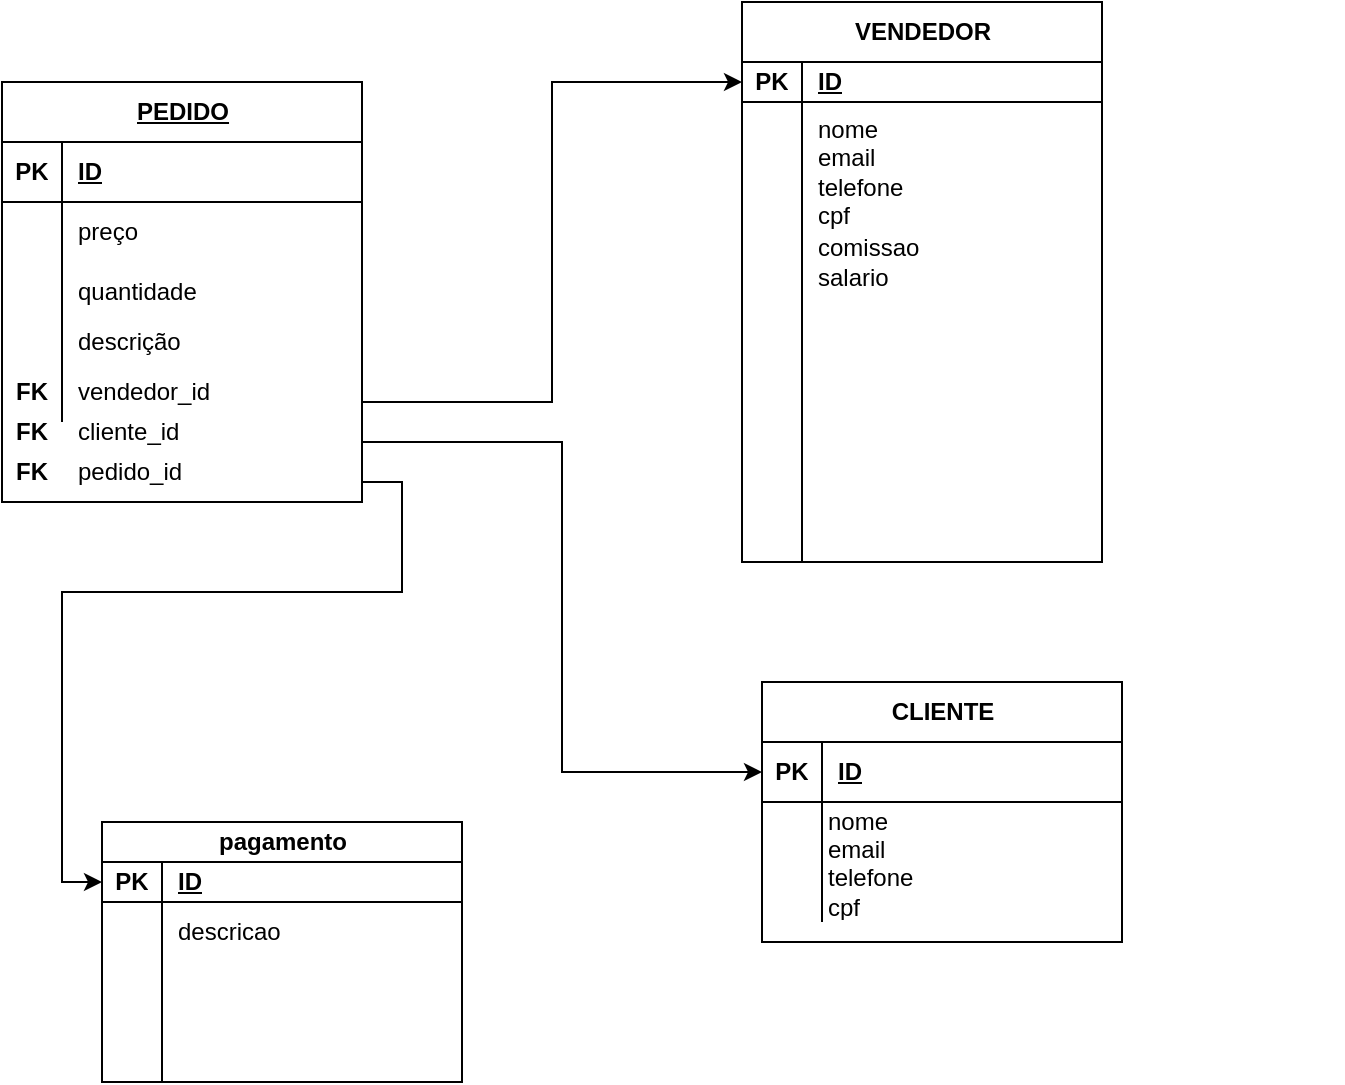 <mxfile version="28.0.7">
  <diagram name="Página-1" id="WSaj-MsuFICgk6QyXIoA">
    <mxGraphModel dx="1025" dy="769" grid="1" gridSize="10" guides="1" tooltips="1" connect="1" arrows="1" fold="1" page="1" pageScale="1" pageWidth="827" pageHeight="1169" math="0" shadow="0">
      <root>
        <mxCell id="0" />
        <mxCell id="1" parent="0" />
        <mxCell id="gEtw4NB2BQ-PfSsaX_rr-81" value="CLIENTE" style="shape=table;startSize=30;container=1;collapsible=1;childLayout=tableLayout;fixedRows=1;rowLines=0;fontStyle=1;align=center;resizeLast=1;html=1;" vertex="1" parent="1">
          <mxGeometry x="590" y="420" width="180" height="130" as="geometry" />
        </mxCell>
        <mxCell id="gEtw4NB2BQ-PfSsaX_rr-82" value="" style="shape=tableRow;horizontal=0;startSize=0;swimlaneHead=0;swimlaneBody=0;fillColor=none;collapsible=0;dropTarget=0;points=[[0,0.5],[1,0.5]];portConstraint=eastwest;top=0;left=0;right=0;bottom=1;" vertex="1" parent="gEtw4NB2BQ-PfSsaX_rr-81">
          <mxGeometry y="30" width="180" height="30" as="geometry" />
        </mxCell>
        <mxCell id="gEtw4NB2BQ-PfSsaX_rr-83" value="PK" style="shape=partialRectangle;connectable=0;fillColor=none;top=0;left=0;bottom=0;right=0;fontStyle=1;overflow=hidden;whiteSpace=wrap;html=1;" vertex="1" parent="gEtw4NB2BQ-PfSsaX_rr-82">
          <mxGeometry width="30" height="30" as="geometry">
            <mxRectangle width="30" height="30" as="alternateBounds" />
          </mxGeometry>
        </mxCell>
        <mxCell id="gEtw4NB2BQ-PfSsaX_rr-84" value="ID" style="shape=partialRectangle;connectable=0;fillColor=none;top=0;left=0;bottom=0;right=0;align=left;spacingLeft=6;fontStyle=5;overflow=hidden;whiteSpace=wrap;html=1;" vertex="1" parent="gEtw4NB2BQ-PfSsaX_rr-82">
          <mxGeometry x="30" width="150" height="30" as="geometry">
            <mxRectangle width="150" height="30" as="alternateBounds" />
          </mxGeometry>
        </mxCell>
        <mxCell id="gEtw4NB2BQ-PfSsaX_rr-85" value="" style="shape=tableRow;horizontal=0;startSize=0;swimlaneHead=0;swimlaneBody=0;fillColor=none;collapsible=0;dropTarget=0;points=[[0,0.5],[1,0.5]];portConstraint=eastwest;top=0;left=0;right=0;bottom=0;" vertex="1" parent="gEtw4NB2BQ-PfSsaX_rr-81">
          <mxGeometry y="60" width="180" height="30" as="geometry" />
        </mxCell>
        <mxCell id="gEtw4NB2BQ-PfSsaX_rr-86" value="" style="shape=partialRectangle;connectable=0;fillColor=none;top=0;left=0;bottom=0;right=0;editable=1;overflow=hidden;whiteSpace=wrap;html=1;" vertex="1" parent="gEtw4NB2BQ-PfSsaX_rr-85">
          <mxGeometry width="30" height="30" as="geometry">
            <mxRectangle width="30" height="30" as="alternateBounds" />
          </mxGeometry>
        </mxCell>
        <mxCell id="gEtw4NB2BQ-PfSsaX_rr-87" value="" style="shape=partialRectangle;connectable=0;fillColor=none;top=0;left=0;bottom=0;right=0;align=left;spacingLeft=6;overflow=hidden;whiteSpace=wrap;html=1;" vertex="1" parent="gEtw4NB2BQ-PfSsaX_rr-85">
          <mxGeometry x="30" width="150" height="30" as="geometry">
            <mxRectangle width="150" height="30" as="alternateBounds" />
          </mxGeometry>
        </mxCell>
        <mxCell id="gEtw4NB2BQ-PfSsaX_rr-88" value="" style="shape=tableRow;horizontal=0;startSize=0;swimlaneHead=0;swimlaneBody=0;fillColor=none;collapsible=0;dropTarget=0;points=[[0,0.5],[1,0.5]];portConstraint=eastwest;top=0;left=0;right=0;bottom=0;" vertex="1" parent="gEtw4NB2BQ-PfSsaX_rr-81">
          <mxGeometry y="90" width="180" height="30" as="geometry" />
        </mxCell>
        <mxCell id="gEtw4NB2BQ-PfSsaX_rr-89" value="" style="shape=partialRectangle;connectable=0;fillColor=none;top=0;left=0;bottom=0;right=0;editable=1;overflow=hidden;whiteSpace=wrap;html=1;fontStyle=1" vertex="1" parent="gEtw4NB2BQ-PfSsaX_rr-88">
          <mxGeometry width="30" height="30" as="geometry">
            <mxRectangle width="30" height="30" as="alternateBounds" />
          </mxGeometry>
        </mxCell>
        <mxCell id="gEtw4NB2BQ-PfSsaX_rr-90" value="" style="shape=partialRectangle;connectable=0;fillColor=none;top=0;left=0;bottom=0;right=0;align=left;spacingLeft=6;overflow=hidden;whiteSpace=wrap;html=1;" vertex="1" parent="gEtw4NB2BQ-PfSsaX_rr-88">
          <mxGeometry x="30" width="150" height="30" as="geometry">
            <mxRectangle width="150" height="30" as="alternateBounds" />
          </mxGeometry>
        </mxCell>
        <mxCell id="gEtw4NB2BQ-PfSsaX_rr-91" value="VENDEDOR" style="shape=table;startSize=30;container=1;collapsible=1;childLayout=tableLayout;fixedRows=1;rowLines=0;fontStyle=1;align=center;resizeLast=1;html=1;" vertex="1" parent="1">
          <mxGeometry x="580" y="80" width="180" height="280" as="geometry" />
        </mxCell>
        <mxCell id="gEtw4NB2BQ-PfSsaX_rr-92" value="" style="shape=tableRow;horizontal=0;startSize=0;swimlaneHead=0;swimlaneBody=0;fillColor=none;collapsible=0;dropTarget=0;points=[[0,0.5],[1,0.5]];portConstraint=eastwest;top=0;left=0;right=0;bottom=1;" vertex="1" parent="gEtw4NB2BQ-PfSsaX_rr-91">
          <mxGeometry y="30" width="180" height="20" as="geometry" />
        </mxCell>
        <mxCell id="gEtw4NB2BQ-PfSsaX_rr-93" value="PK" style="shape=partialRectangle;connectable=0;fillColor=none;top=0;left=0;bottom=0;right=0;fontStyle=1;overflow=hidden;whiteSpace=wrap;html=1;" vertex="1" parent="gEtw4NB2BQ-PfSsaX_rr-92">
          <mxGeometry width="30" height="20" as="geometry">
            <mxRectangle width="30" height="20" as="alternateBounds" />
          </mxGeometry>
        </mxCell>
        <mxCell id="gEtw4NB2BQ-PfSsaX_rr-94" value="ID" style="shape=partialRectangle;connectable=0;fillColor=none;top=0;left=0;bottom=0;right=0;align=left;spacingLeft=6;fontStyle=5;overflow=hidden;whiteSpace=wrap;html=1;" vertex="1" parent="gEtw4NB2BQ-PfSsaX_rr-92">
          <mxGeometry x="30" width="150" height="20" as="geometry">
            <mxRectangle width="150" height="20" as="alternateBounds" />
          </mxGeometry>
        </mxCell>
        <mxCell id="gEtw4NB2BQ-PfSsaX_rr-95" value="" style="shape=tableRow;horizontal=0;startSize=0;swimlaneHead=0;swimlaneBody=0;fillColor=none;collapsible=0;dropTarget=0;points=[[0,0.5],[1,0.5]];portConstraint=eastwest;top=0;left=0;right=0;bottom=0;" vertex="1" parent="gEtw4NB2BQ-PfSsaX_rr-91">
          <mxGeometry y="50" width="180" height="70" as="geometry" />
        </mxCell>
        <mxCell id="gEtw4NB2BQ-PfSsaX_rr-96" value="" style="shape=partialRectangle;connectable=0;fillColor=none;top=0;left=0;bottom=0;right=0;editable=1;overflow=hidden;whiteSpace=wrap;html=1;" vertex="1" parent="gEtw4NB2BQ-PfSsaX_rr-95">
          <mxGeometry width="30" height="70" as="geometry">
            <mxRectangle width="30" height="70" as="alternateBounds" />
          </mxGeometry>
        </mxCell>
        <mxCell id="gEtw4NB2BQ-PfSsaX_rr-97" value="nome&lt;div&gt;email&lt;/div&gt;&lt;div&gt;telefone&lt;/div&gt;&lt;div&gt;cpf&lt;/div&gt;" style="shape=partialRectangle;connectable=0;fillColor=none;top=0;left=0;bottom=0;right=0;align=left;spacingLeft=6;overflow=hidden;whiteSpace=wrap;html=1;" vertex="1" parent="gEtw4NB2BQ-PfSsaX_rr-95">
          <mxGeometry x="30" width="150" height="70" as="geometry">
            <mxRectangle width="150" height="70" as="alternateBounds" />
          </mxGeometry>
        </mxCell>
        <mxCell id="gEtw4NB2BQ-PfSsaX_rr-180" value="" style="shape=tableRow;horizontal=0;startSize=0;swimlaneHead=0;swimlaneBody=0;fillColor=none;collapsible=0;dropTarget=0;points=[[0,0.5],[1,0.5]];portConstraint=eastwest;top=0;left=0;right=0;bottom=0;" vertex="1" parent="gEtw4NB2BQ-PfSsaX_rr-91">
          <mxGeometry y="120" width="180" height="30" as="geometry" />
        </mxCell>
        <mxCell id="gEtw4NB2BQ-PfSsaX_rr-181" value="" style="shape=partialRectangle;connectable=0;fillColor=none;top=0;left=0;bottom=0;right=0;editable=1;overflow=hidden;whiteSpace=wrap;html=1;" vertex="1" parent="gEtw4NB2BQ-PfSsaX_rr-180">
          <mxGeometry width="30" height="30" as="geometry">
            <mxRectangle width="30" height="30" as="alternateBounds" />
          </mxGeometry>
        </mxCell>
        <mxCell id="gEtw4NB2BQ-PfSsaX_rr-182" value="" style="shape=partialRectangle;connectable=0;fillColor=none;top=0;left=0;bottom=0;right=0;align=left;spacingLeft=6;overflow=hidden;whiteSpace=wrap;html=1;" vertex="1" parent="gEtw4NB2BQ-PfSsaX_rr-180">
          <mxGeometry x="30" width="150" height="30" as="geometry">
            <mxRectangle width="150" height="30" as="alternateBounds" />
          </mxGeometry>
        </mxCell>
        <mxCell id="gEtw4NB2BQ-PfSsaX_rr-98" value="" style="shape=tableRow;horizontal=0;startSize=0;swimlaneHead=0;swimlaneBody=0;fillColor=none;collapsible=0;dropTarget=0;points=[[0,0.5],[1,0.5]];portConstraint=eastwest;top=0;left=0;right=0;bottom=0;" vertex="1" parent="gEtw4NB2BQ-PfSsaX_rr-91">
          <mxGeometry y="150" width="180" height="30" as="geometry" />
        </mxCell>
        <mxCell id="gEtw4NB2BQ-PfSsaX_rr-99" value="" style="shape=partialRectangle;connectable=0;fillColor=none;top=0;left=0;bottom=0;right=0;editable=1;overflow=hidden;whiteSpace=wrap;html=1;" vertex="1" parent="gEtw4NB2BQ-PfSsaX_rr-98">
          <mxGeometry width="30" height="30" as="geometry">
            <mxRectangle width="30" height="30" as="alternateBounds" />
          </mxGeometry>
        </mxCell>
        <mxCell id="gEtw4NB2BQ-PfSsaX_rr-100" value="" style="shape=partialRectangle;connectable=0;fillColor=none;top=0;left=0;bottom=0;right=0;align=left;spacingLeft=6;overflow=hidden;whiteSpace=wrap;html=1;" vertex="1" parent="gEtw4NB2BQ-PfSsaX_rr-98">
          <mxGeometry x="30" width="150" height="30" as="geometry">
            <mxRectangle width="150" height="30" as="alternateBounds" />
          </mxGeometry>
        </mxCell>
        <mxCell id="gEtw4NB2BQ-PfSsaX_rr-101" style="edgeStyle=orthogonalEdgeStyle;rounded=0;orthogonalLoop=1;jettySize=auto;html=1;exitX=1;exitY=0.5;exitDx=0;exitDy=0;" edge="1" parent="gEtw4NB2BQ-PfSsaX_rr-91" source="gEtw4NB2BQ-PfSsaX_rr-102" target="gEtw4NB2BQ-PfSsaX_rr-102">
          <mxGeometry relative="1" as="geometry" />
        </mxCell>
        <mxCell id="gEtw4NB2BQ-PfSsaX_rr-184" value="" style="shape=tableRow;horizontal=0;startSize=0;swimlaneHead=0;swimlaneBody=0;fillColor=none;collapsible=0;dropTarget=0;points=[[0,0.5],[1,0.5]];portConstraint=eastwest;top=0;left=0;right=0;bottom=0;" vertex="1" parent="gEtw4NB2BQ-PfSsaX_rr-91">
          <mxGeometry y="180" width="180" height="20" as="geometry" />
        </mxCell>
        <mxCell id="gEtw4NB2BQ-PfSsaX_rr-185" value="" style="shape=partialRectangle;connectable=0;fillColor=none;top=0;left=0;bottom=0;right=0;editable=1;overflow=hidden;whiteSpace=wrap;html=1;fontStyle=1" vertex="1" parent="gEtw4NB2BQ-PfSsaX_rr-184">
          <mxGeometry width="30" height="20" as="geometry">
            <mxRectangle width="30" height="20" as="alternateBounds" />
          </mxGeometry>
        </mxCell>
        <mxCell id="gEtw4NB2BQ-PfSsaX_rr-186" value="" style="shape=partialRectangle;connectable=0;fillColor=none;top=0;left=0;bottom=0;right=0;align=left;spacingLeft=6;overflow=hidden;whiteSpace=wrap;html=1;" vertex="1" parent="gEtw4NB2BQ-PfSsaX_rr-184">
          <mxGeometry x="30" width="150" height="20" as="geometry">
            <mxRectangle width="150" height="20" as="alternateBounds" />
          </mxGeometry>
        </mxCell>
        <mxCell id="gEtw4NB2BQ-PfSsaX_rr-171" value="" style="shape=tableRow;horizontal=0;startSize=0;swimlaneHead=0;swimlaneBody=0;fillColor=none;collapsible=0;dropTarget=0;points=[[0,0.5],[1,0.5]];portConstraint=eastwest;top=0;left=0;right=0;bottom=0;" vertex="1" parent="gEtw4NB2BQ-PfSsaX_rr-91">
          <mxGeometry y="200" width="180" height="20" as="geometry" />
        </mxCell>
        <mxCell id="gEtw4NB2BQ-PfSsaX_rr-172" value="" style="shape=partialRectangle;connectable=0;fillColor=none;top=0;left=0;bottom=0;right=0;editable=1;overflow=hidden;whiteSpace=wrap;html=1;fontStyle=1" vertex="1" parent="gEtw4NB2BQ-PfSsaX_rr-171">
          <mxGeometry width="30" height="20" as="geometry">
            <mxRectangle width="30" height="20" as="alternateBounds" />
          </mxGeometry>
        </mxCell>
        <mxCell id="gEtw4NB2BQ-PfSsaX_rr-173" value="" style="shape=partialRectangle;connectable=0;fillColor=none;top=0;left=0;bottom=0;right=0;align=left;spacingLeft=6;overflow=hidden;whiteSpace=wrap;html=1;" vertex="1" parent="gEtw4NB2BQ-PfSsaX_rr-171">
          <mxGeometry x="30" width="150" height="20" as="geometry">
            <mxRectangle width="150" height="20" as="alternateBounds" />
          </mxGeometry>
        </mxCell>
        <mxCell id="gEtw4NB2BQ-PfSsaX_rr-177" value="" style="shape=tableRow;horizontal=0;startSize=0;swimlaneHead=0;swimlaneBody=0;fillColor=none;collapsible=0;dropTarget=0;points=[[0,0.5],[1,0.5]];portConstraint=eastwest;top=0;left=0;right=0;bottom=0;" vertex="1" parent="gEtw4NB2BQ-PfSsaX_rr-91">
          <mxGeometry y="220" width="180" height="20" as="geometry" />
        </mxCell>
        <mxCell id="gEtw4NB2BQ-PfSsaX_rr-178" value="" style="shape=partialRectangle;connectable=0;fillColor=none;top=0;left=0;bottom=0;right=0;editable=1;overflow=hidden;whiteSpace=wrap;html=1;fontStyle=1" vertex="1" parent="gEtw4NB2BQ-PfSsaX_rr-177">
          <mxGeometry width="30" height="20" as="geometry">
            <mxRectangle width="30" height="20" as="alternateBounds" />
          </mxGeometry>
        </mxCell>
        <mxCell id="gEtw4NB2BQ-PfSsaX_rr-179" value="" style="shape=partialRectangle;connectable=0;fillColor=none;top=0;left=0;bottom=0;right=0;align=left;spacingLeft=6;overflow=hidden;whiteSpace=wrap;html=1;" vertex="1" parent="gEtw4NB2BQ-PfSsaX_rr-177">
          <mxGeometry x="30" width="150" height="20" as="geometry">
            <mxRectangle width="150" height="20" as="alternateBounds" />
          </mxGeometry>
        </mxCell>
        <mxCell id="gEtw4NB2BQ-PfSsaX_rr-174" value="" style="shape=tableRow;horizontal=0;startSize=0;swimlaneHead=0;swimlaneBody=0;fillColor=none;collapsible=0;dropTarget=0;points=[[0,0.5],[1,0.5]];portConstraint=eastwest;top=0;left=0;right=0;bottom=0;" vertex="1" parent="gEtw4NB2BQ-PfSsaX_rr-91">
          <mxGeometry y="240" width="180" height="20" as="geometry" />
        </mxCell>
        <mxCell id="gEtw4NB2BQ-PfSsaX_rr-175" value="" style="shape=partialRectangle;connectable=0;fillColor=none;top=0;left=0;bottom=0;right=0;editable=1;overflow=hidden;whiteSpace=wrap;html=1;fontStyle=1" vertex="1" parent="gEtw4NB2BQ-PfSsaX_rr-174">
          <mxGeometry width="30" height="20" as="geometry">
            <mxRectangle width="30" height="20" as="alternateBounds" />
          </mxGeometry>
        </mxCell>
        <mxCell id="gEtw4NB2BQ-PfSsaX_rr-176" value="" style="shape=partialRectangle;connectable=0;fillColor=none;top=0;left=0;bottom=0;right=0;align=left;spacingLeft=6;overflow=hidden;whiteSpace=wrap;html=1;" vertex="1" parent="gEtw4NB2BQ-PfSsaX_rr-174">
          <mxGeometry x="30" width="150" height="20" as="geometry">
            <mxRectangle width="150" height="20" as="alternateBounds" />
          </mxGeometry>
        </mxCell>
        <mxCell id="gEtw4NB2BQ-PfSsaX_rr-102" value="" style="shape=tableRow;horizontal=0;startSize=0;swimlaneHead=0;swimlaneBody=0;fillColor=none;collapsible=0;dropTarget=0;points=[[0,0.5],[1,0.5]];portConstraint=eastwest;top=0;left=0;right=0;bottom=0;" vertex="1" parent="gEtw4NB2BQ-PfSsaX_rr-91">
          <mxGeometry y="260" width="180" height="20" as="geometry" />
        </mxCell>
        <mxCell id="gEtw4NB2BQ-PfSsaX_rr-103" value="" style="shape=partialRectangle;connectable=0;fillColor=none;top=0;left=0;bottom=0;right=0;editable=1;overflow=hidden;whiteSpace=wrap;html=1;fontStyle=1" vertex="1" parent="gEtw4NB2BQ-PfSsaX_rr-102">
          <mxGeometry width="30" height="20" as="geometry">
            <mxRectangle width="30" height="20" as="alternateBounds" />
          </mxGeometry>
        </mxCell>
        <mxCell id="gEtw4NB2BQ-PfSsaX_rr-104" value="" style="shape=partialRectangle;connectable=0;fillColor=none;top=0;left=0;bottom=0;right=0;align=left;spacingLeft=6;overflow=hidden;whiteSpace=wrap;html=1;" vertex="1" parent="gEtw4NB2BQ-PfSsaX_rr-102">
          <mxGeometry x="30" width="150" height="20" as="geometry">
            <mxRectangle width="150" height="20" as="alternateBounds" />
          </mxGeometry>
        </mxCell>
        <mxCell id="gEtw4NB2BQ-PfSsaX_rr-120" value="pagamento" style="shape=table;startSize=20;container=1;collapsible=1;childLayout=tableLayout;fixedRows=1;rowLines=0;fontStyle=1;align=center;resizeLast=1;html=1;" vertex="1" parent="1">
          <mxGeometry x="260" y="490" width="180" height="130" as="geometry" />
        </mxCell>
        <mxCell id="gEtw4NB2BQ-PfSsaX_rr-121" value="" style="shape=tableRow;horizontal=0;startSize=0;swimlaneHead=0;swimlaneBody=0;fillColor=none;collapsible=0;dropTarget=0;points=[[0,0.5],[1,0.5]];portConstraint=eastwest;top=0;left=0;right=0;bottom=1;" vertex="1" parent="gEtw4NB2BQ-PfSsaX_rr-120">
          <mxGeometry y="20" width="180" height="20" as="geometry" />
        </mxCell>
        <mxCell id="gEtw4NB2BQ-PfSsaX_rr-122" value="PK" style="shape=partialRectangle;connectable=0;fillColor=none;top=0;left=0;bottom=0;right=0;fontStyle=1;overflow=hidden;whiteSpace=wrap;html=1;" vertex="1" parent="gEtw4NB2BQ-PfSsaX_rr-121">
          <mxGeometry width="30" height="20" as="geometry">
            <mxRectangle width="30" height="20" as="alternateBounds" />
          </mxGeometry>
        </mxCell>
        <mxCell id="gEtw4NB2BQ-PfSsaX_rr-123" value="ID" style="shape=partialRectangle;connectable=0;fillColor=none;top=0;left=0;bottom=0;right=0;align=left;spacingLeft=6;fontStyle=5;overflow=hidden;whiteSpace=wrap;html=1;" vertex="1" parent="gEtw4NB2BQ-PfSsaX_rr-121">
          <mxGeometry x="30" width="150" height="20" as="geometry">
            <mxRectangle width="150" height="20" as="alternateBounds" />
          </mxGeometry>
        </mxCell>
        <mxCell id="gEtw4NB2BQ-PfSsaX_rr-124" value="" style="shape=tableRow;horizontal=0;startSize=0;swimlaneHead=0;swimlaneBody=0;fillColor=none;collapsible=0;dropTarget=0;points=[[0,0.5],[1,0.5]];portConstraint=eastwest;top=0;left=0;right=0;bottom=0;" vertex="1" parent="gEtw4NB2BQ-PfSsaX_rr-120">
          <mxGeometry y="40" width="180" height="30" as="geometry" />
        </mxCell>
        <mxCell id="gEtw4NB2BQ-PfSsaX_rr-125" value="" style="shape=partialRectangle;connectable=0;fillColor=none;top=0;left=0;bottom=0;right=0;editable=1;overflow=hidden;whiteSpace=wrap;html=1;" vertex="1" parent="gEtw4NB2BQ-PfSsaX_rr-124">
          <mxGeometry width="30" height="30" as="geometry">
            <mxRectangle width="30" height="30" as="alternateBounds" />
          </mxGeometry>
        </mxCell>
        <mxCell id="gEtw4NB2BQ-PfSsaX_rr-126" value="descricao" style="shape=partialRectangle;connectable=0;fillColor=none;top=0;left=0;bottom=0;right=0;align=left;spacingLeft=6;overflow=hidden;whiteSpace=wrap;html=1;" vertex="1" parent="gEtw4NB2BQ-PfSsaX_rr-124">
          <mxGeometry x="30" width="150" height="30" as="geometry">
            <mxRectangle width="150" height="30" as="alternateBounds" />
          </mxGeometry>
        </mxCell>
        <mxCell id="gEtw4NB2BQ-PfSsaX_rr-127" value="" style="shape=tableRow;horizontal=0;startSize=0;swimlaneHead=0;swimlaneBody=0;fillColor=none;collapsible=0;dropTarget=0;points=[[0,0.5],[1,0.5]];portConstraint=eastwest;top=0;left=0;right=0;bottom=0;" vertex="1" parent="gEtw4NB2BQ-PfSsaX_rr-120">
          <mxGeometry y="70" width="180" height="30" as="geometry" />
        </mxCell>
        <mxCell id="gEtw4NB2BQ-PfSsaX_rr-128" value="" style="shape=partialRectangle;connectable=0;fillColor=none;top=0;left=0;bottom=0;right=0;editable=1;overflow=hidden;whiteSpace=wrap;html=1;" vertex="1" parent="gEtw4NB2BQ-PfSsaX_rr-127">
          <mxGeometry width="30" height="30" as="geometry">
            <mxRectangle width="30" height="30" as="alternateBounds" />
          </mxGeometry>
        </mxCell>
        <mxCell id="gEtw4NB2BQ-PfSsaX_rr-129" value="" style="shape=partialRectangle;connectable=0;fillColor=none;top=0;left=0;bottom=0;right=0;align=left;spacingLeft=6;overflow=hidden;whiteSpace=wrap;html=1;" vertex="1" parent="gEtw4NB2BQ-PfSsaX_rr-127">
          <mxGeometry x="30" width="150" height="30" as="geometry">
            <mxRectangle width="150" height="30" as="alternateBounds" />
          </mxGeometry>
        </mxCell>
        <mxCell id="gEtw4NB2BQ-PfSsaX_rr-130" value="" style="shape=tableRow;horizontal=0;startSize=0;swimlaneHead=0;swimlaneBody=0;fillColor=none;collapsible=0;dropTarget=0;points=[[0,0.5],[1,0.5]];portConstraint=eastwest;top=0;left=0;right=0;bottom=0;" vertex="1" parent="gEtw4NB2BQ-PfSsaX_rr-120">
          <mxGeometry y="100" width="180" height="30" as="geometry" />
        </mxCell>
        <mxCell id="gEtw4NB2BQ-PfSsaX_rr-131" value="" style="shape=partialRectangle;connectable=0;fillColor=none;top=0;left=0;bottom=0;right=0;editable=1;overflow=hidden;whiteSpace=wrap;html=1;fontStyle=1" vertex="1" parent="gEtw4NB2BQ-PfSsaX_rr-130">
          <mxGeometry width="30" height="30" as="geometry">
            <mxRectangle width="30" height="30" as="alternateBounds" />
          </mxGeometry>
        </mxCell>
        <mxCell id="gEtw4NB2BQ-PfSsaX_rr-132" value="" style="shape=partialRectangle;connectable=0;fillColor=none;top=0;left=0;bottom=0;right=0;align=left;spacingLeft=6;overflow=hidden;whiteSpace=wrap;html=1;" vertex="1" parent="gEtw4NB2BQ-PfSsaX_rr-130">
          <mxGeometry x="30" width="150" height="30" as="geometry">
            <mxRectangle width="150" height="30" as="alternateBounds" />
          </mxGeometry>
        </mxCell>
        <mxCell id="gEtw4NB2BQ-PfSsaX_rr-190" style="edgeStyle=orthogonalEdgeStyle;rounded=0;orthogonalLoop=1;jettySize=auto;html=1;" edge="1" parent="1" source="gEtw4NB2BQ-PfSsaX_rr-135" target="gEtw4NB2BQ-PfSsaX_rr-92">
          <mxGeometry relative="1" as="geometry">
            <Array as="points">
              <mxPoint x="485" y="280" />
              <mxPoint x="485" y="120" />
            </Array>
          </mxGeometry>
        </mxCell>
        <mxCell id="gEtw4NB2BQ-PfSsaX_rr-135" value="&lt;span style=&quot;text-align: left; text-wrap-mode: wrap; text-decoration-line: underline;&quot;&gt;PEDIDO&lt;/span&gt;" style="shape=table;startSize=30;container=1;collapsible=1;childLayout=tableLayout;fixedRows=1;rowLines=0;fontStyle=1;align=center;resizeLast=1;html=1;" vertex="1" parent="1">
          <mxGeometry x="210" y="120" width="180" height="210" as="geometry" />
        </mxCell>
        <mxCell id="gEtw4NB2BQ-PfSsaX_rr-136" value="" style="shape=tableRow;horizontal=0;startSize=0;swimlaneHead=0;swimlaneBody=0;fillColor=none;collapsible=0;dropTarget=0;points=[[0,0.5],[1,0.5]];portConstraint=eastwest;top=0;left=0;right=0;bottom=1;" vertex="1" parent="gEtw4NB2BQ-PfSsaX_rr-135">
          <mxGeometry y="30" width="180" height="30" as="geometry" />
        </mxCell>
        <mxCell id="gEtw4NB2BQ-PfSsaX_rr-137" value="PK" style="shape=partialRectangle;connectable=0;fillColor=none;top=0;left=0;bottom=0;right=0;fontStyle=1;overflow=hidden;whiteSpace=wrap;html=1;" vertex="1" parent="gEtw4NB2BQ-PfSsaX_rr-136">
          <mxGeometry width="30" height="30" as="geometry">
            <mxRectangle width="30" height="30" as="alternateBounds" />
          </mxGeometry>
        </mxCell>
        <mxCell id="gEtw4NB2BQ-PfSsaX_rr-138" value="ID" style="shape=partialRectangle;connectable=0;fillColor=none;top=0;left=0;bottom=0;right=0;align=left;spacingLeft=6;fontStyle=5;overflow=hidden;whiteSpace=wrap;html=1;" vertex="1" parent="gEtw4NB2BQ-PfSsaX_rr-136">
          <mxGeometry x="30" width="150" height="30" as="geometry">
            <mxRectangle width="150" height="30" as="alternateBounds" />
          </mxGeometry>
        </mxCell>
        <mxCell id="gEtw4NB2BQ-PfSsaX_rr-139" value="" style="shape=tableRow;horizontal=0;startSize=0;swimlaneHead=0;swimlaneBody=0;fillColor=none;collapsible=0;dropTarget=0;points=[[0,0.5],[1,0.5]];portConstraint=eastwest;top=0;left=0;right=0;bottom=0;" vertex="1" parent="gEtw4NB2BQ-PfSsaX_rr-135">
          <mxGeometry y="60" width="180" height="30" as="geometry" />
        </mxCell>
        <mxCell id="gEtw4NB2BQ-PfSsaX_rr-140" value="" style="shape=partialRectangle;connectable=0;fillColor=none;top=0;left=0;bottom=0;right=0;editable=1;overflow=hidden;whiteSpace=wrap;html=1;" vertex="1" parent="gEtw4NB2BQ-PfSsaX_rr-139">
          <mxGeometry width="30" height="30" as="geometry">
            <mxRectangle width="30" height="30" as="alternateBounds" />
          </mxGeometry>
        </mxCell>
        <mxCell id="gEtw4NB2BQ-PfSsaX_rr-141" value="preço" style="shape=partialRectangle;connectable=0;fillColor=none;top=0;left=0;bottom=0;right=0;align=left;spacingLeft=6;overflow=hidden;whiteSpace=wrap;html=1;" vertex="1" parent="gEtw4NB2BQ-PfSsaX_rr-139">
          <mxGeometry x="30" width="150" height="30" as="geometry">
            <mxRectangle width="150" height="30" as="alternateBounds" />
          </mxGeometry>
        </mxCell>
        <mxCell id="gEtw4NB2BQ-PfSsaX_rr-142" value="" style="shape=tableRow;horizontal=0;startSize=0;swimlaneHead=0;swimlaneBody=0;fillColor=none;collapsible=0;dropTarget=0;points=[[0,0.5],[1,0.5]];portConstraint=eastwest;top=0;left=0;right=0;bottom=0;" vertex="1" parent="gEtw4NB2BQ-PfSsaX_rr-135">
          <mxGeometry y="90" width="180" height="30" as="geometry" />
        </mxCell>
        <mxCell id="gEtw4NB2BQ-PfSsaX_rr-143" value="" style="shape=partialRectangle;connectable=0;fillColor=none;top=0;left=0;bottom=0;right=0;editable=1;overflow=hidden;whiteSpace=wrap;html=1;" vertex="1" parent="gEtw4NB2BQ-PfSsaX_rr-142">
          <mxGeometry width="30" height="30" as="geometry">
            <mxRectangle width="30" height="30" as="alternateBounds" />
          </mxGeometry>
        </mxCell>
        <mxCell id="gEtw4NB2BQ-PfSsaX_rr-144" value="quantidade" style="shape=partialRectangle;connectable=0;fillColor=none;top=0;left=0;bottom=0;right=0;align=left;spacingLeft=6;overflow=hidden;whiteSpace=wrap;html=1;" vertex="1" parent="gEtw4NB2BQ-PfSsaX_rr-142">
          <mxGeometry x="30" width="150" height="30" as="geometry">
            <mxRectangle width="150" height="30" as="alternateBounds" />
          </mxGeometry>
        </mxCell>
        <mxCell id="gEtw4NB2BQ-PfSsaX_rr-145" value="" style="shape=tableRow;horizontal=0;startSize=0;swimlaneHead=0;swimlaneBody=0;fillColor=none;collapsible=0;dropTarget=0;points=[[0,0.5],[1,0.5]];portConstraint=eastwest;top=0;left=0;right=0;bottom=0;" vertex="1" parent="gEtw4NB2BQ-PfSsaX_rr-135">
          <mxGeometry y="120" width="180" height="20" as="geometry" />
        </mxCell>
        <mxCell id="gEtw4NB2BQ-PfSsaX_rr-146" value="" style="shape=partialRectangle;connectable=0;fillColor=none;top=0;left=0;bottom=0;right=0;editable=1;overflow=hidden;whiteSpace=wrap;html=1;" vertex="1" parent="gEtw4NB2BQ-PfSsaX_rr-145">
          <mxGeometry width="30" height="20" as="geometry">
            <mxRectangle width="30" height="20" as="alternateBounds" />
          </mxGeometry>
        </mxCell>
        <mxCell id="gEtw4NB2BQ-PfSsaX_rr-147" value="descrição" style="shape=partialRectangle;connectable=0;fillColor=none;top=0;left=0;bottom=0;right=0;align=left;spacingLeft=6;overflow=hidden;whiteSpace=wrap;html=1;" vertex="1" parent="gEtw4NB2BQ-PfSsaX_rr-145">
          <mxGeometry x="30" width="150" height="20" as="geometry">
            <mxRectangle width="150" height="20" as="alternateBounds" />
          </mxGeometry>
        </mxCell>
        <mxCell id="gEtw4NB2BQ-PfSsaX_rr-148" value="" style="shape=tableRow;horizontal=0;startSize=0;swimlaneHead=0;swimlaneBody=0;fillColor=none;collapsible=0;dropTarget=0;points=[[0,0.5],[1,0.5]];portConstraint=eastwest;top=0;left=0;right=0;bottom=0;" vertex="1" parent="gEtw4NB2BQ-PfSsaX_rr-135">
          <mxGeometry y="140" width="180" height="30" as="geometry" />
        </mxCell>
        <mxCell id="gEtw4NB2BQ-PfSsaX_rr-149" value="&lt;b&gt;FK&lt;/b&gt;" style="shape=partialRectangle;connectable=0;fillColor=none;top=0;left=0;bottom=0;right=0;editable=1;overflow=hidden;whiteSpace=wrap;html=1;" vertex="1" parent="gEtw4NB2BQ-PfSsaX_rr-148">
          <mxGeometry width="30" height="30" as="geometry">
            <mxRectangle width="30" height="30" as="alternateBounds" />
          </mxGeometry>
        </mxCell>
        <mxCell id="gEtw4NB2BQ-PfSsaX_rr-150" value="vendedor_id" style="shape=partialRectangle;connectable=0;fillColor=none;top=0;left=0;bottom=0;right=0;align=left;spacingLeft=6;overflow=hidden;whiteSpace=wrap;html=1;" vertex="1" parent="gEtw4NB2BQ-PfSsaX_rr-148">
          <mxGeometry x="30" width="150" height="30" as="geometry">
            <mxRectangle width="150" height="30" as="alternateBounds" />
          </mxGeometry>
        </mxCell>
        <mxCell id="gEtw4NB2BQ-PfSsaX_rr-155" value="" style="shape=tableRow;horizontal=0;startSize=0;swimlaneHead=0;swimlaneBody=0;fillColor=none;collapsible=0;dropTarget=0;points=[[0,0.5],[1,0.5]];portConstraint=eastwest;top=0;left=0;right=0;bottom=0;" vertex="1" parent="1">
          <mxGeometry x="700" y="170" width="180" height="30" as="geometry" />
        </mxCell>
        <mxCell id="gEtw4NB2BQ-PfSsaX_rr-164" value="" style="shape=tableRow;horizontal=0;startSize=0;swimlaneHead=0;swimlaneBody=0;fillColor=none;collapsible=0;dropTarget=0;points=[[0,0.5],[1,0.5]];portConstraint=eastwest;top=0;left=0;right=0;bottom=0;" vertex="1" parent="1">
          <mxGeometry x="590" y="370" width="180" height="70" as="geometry" />
        </mxCell>
        <mxCell id="gEtw4NB2BQ-PfSsaX_rr-165" value="" style="shape=partialRectangle;connectable=0;fillColor=none;top=0;left=0;bottom=0;right=0;editable=1;overflow=hidden;whiteSpace=wrap;html=1;" vertex="1" parent="gEtw4NB2BQ-PfSsaX_rr-164">
          <mxGeometry width="30" height="70" as="geometry">
            <mxRectangle width="30" height="70" as="alternateBounds" />
          </mxGeometry>
        </mxCell>
        <mxCell id="gEtw4NB2BQ-PfSsaX_rr-168" value="comissao&lt;div&gt;salario&lt;/div&gt;" style="shape=partialRectangle;connectable=0;fillColor=none;top=0;left=0;bottom=0;right=0;align=left;spacingLeft=6;overflow=hidden;whiteSpace=wrap;html=1;" vertex="1" parent="1">
          <mxGeometry x="610" y="190" width="150" height="40" as="geometry">
            <mxRectangle width="150" height="70" as="alternateBounds" />
          </mxGeometry>
        </mxCell>
        <mxCell id="gEtw4NB2BQ-PfSsaX_rr-166" value="nome&lt;div&gt;email&lt;/div&gt;&lt;div&gt;telefone&lt;/div&gt;&lt;div&gt;cpf&lt;/div&gt;" style="shape=partialRectangle;connectable=0;fillColor=none;top=0;left=0;bottom=0;right=0;align=left;spacingLeft=6;overflow=hidden;whiteSpace=wrap;html=1;" vertex="1" parent="1">
          <mxGeometry x="615" y="480" width="150" height="60" as="geometry">
            <mxRectangle width="150" height="70" as="alternateBounds" />
          </mxGeometry>
        </mxCell>
        <mxCell id="gEtw4NB2BQ-PfSsaX_rr-191" value="&lt;b&gt;FK&lt;/b&gt;" style="shape=partialRectangle;connectable=0;fillColor=none;top=0;left=0;bottom=0;right=0;editable=1;overflow=hidden;whiteSpace=wrap;html=1;" vertex="1" parent="1">
          <mxGeometry x="210" y="280" width="30" height="30" as="geometry">
            <mxRectangle width="30" height="30" as="alternateBounds" />
          </mxGeometry>
        </mxCell>
        <mxCell id="gEtw4NB2BQ-PfSsaX_rr-192" value="cliente_id" style="shape=partialRectangle;connectable=0;fillColor=none;top=0;left=0;bottom=0;right=0;align=left;spacingLeft=6;overflow=hidden;whiteSpace=wrap;html=1;" vertex="1" parent="1">
          <mxGeometry x="240" y="280" width="150" height="30" as="geometry">
            <mxRectangle width="150" height="30" as="alternateBounds" />
          </mxGeometry>
        </mxCell>
        <mxCell id="gEtw4NB2BQ-PfSsaX_rr-193" style="edgeStyle=orthogonalEdgeStyle;rounded=0;orthogonalLoop=1;jettySize=auto;html=1;" edge="1" parent="1" target="gEtw4NB2BQ-PfSsaX_rr-82">
          <mxGeometry relative="1" as="geometry">
            <mxPoint x="390" y="300" as="sourcePoint" />
            <Array as="points">
              <mxPoint x="490" y="300" />
              <mxPoint x="490" y="465" />
            </Array>
          </mxGeometry>
        </mxCell>
        <mxCell id="gEtw4NB2BQ-PfSsaX_rr-194" value="&lt;b&gt;FK&lt;/b&gt;" style="shape=partialRectangle;connectable=0;fillColor=none;top=0;left=0;bottom=0;right=0;editable=1;overflow=hidden;whiteSpace=wrap;html=1;" vertex="1" parent="1">
          <mxGeometry x="210" y="300" width="30" height="30" as="geometry">
            <mxRectangle width="30" height="30" as="alternateBounds" />
          </mxGeometry>
        </mxCell>
        <mxCell id="gEtw4NB2BQ-PfSsaX_rr-195" value="pedido_id" style="shape=partialRectangle;connectable=0;fillColor=none;top=0;left=0;bottom=0;right=0;align=left;spacingLeft=6;overflow=hidden;whiteSpace=wrap;html=1;" vertex="1" parent="1">
          <mxGeometry x="240" y="300" width="150" height="30" as="geometry">
            <mxRectangle width="150" height="30" as="alternateBounds" />
          </mxGeometry>
        </mxCell>
        <mxCell id="gEtw4NB2BQ-PfSsaX_rr-196" style="edgeStyle=orthogonalEdgeStyle;rounded=0;orthogonalLoop=1;jettySize=auto;html=1;entryX=0;entryY=0.5;entryDx=0;entryDy=0;" edge="1" parent="1" target="gEtw4NB2BQ-PfSsaX_rr-121">
          <mxGeometry relative="1" as="geometry">
            <mxPoint x="390" y="320" as="sourcePoint" />
            <Array as="points">
              <mxPoint x="410" y="320" />
              <mxPoint x="410" y="375" />
              <mxPoint x="240" y="375" />
              <mxPoint x="240" y="520" />
            </Array>
          </mxGeometry>
        </mxCell>
      </root>
    </mxGraphModel>
  </diagram>
</mxfile>
